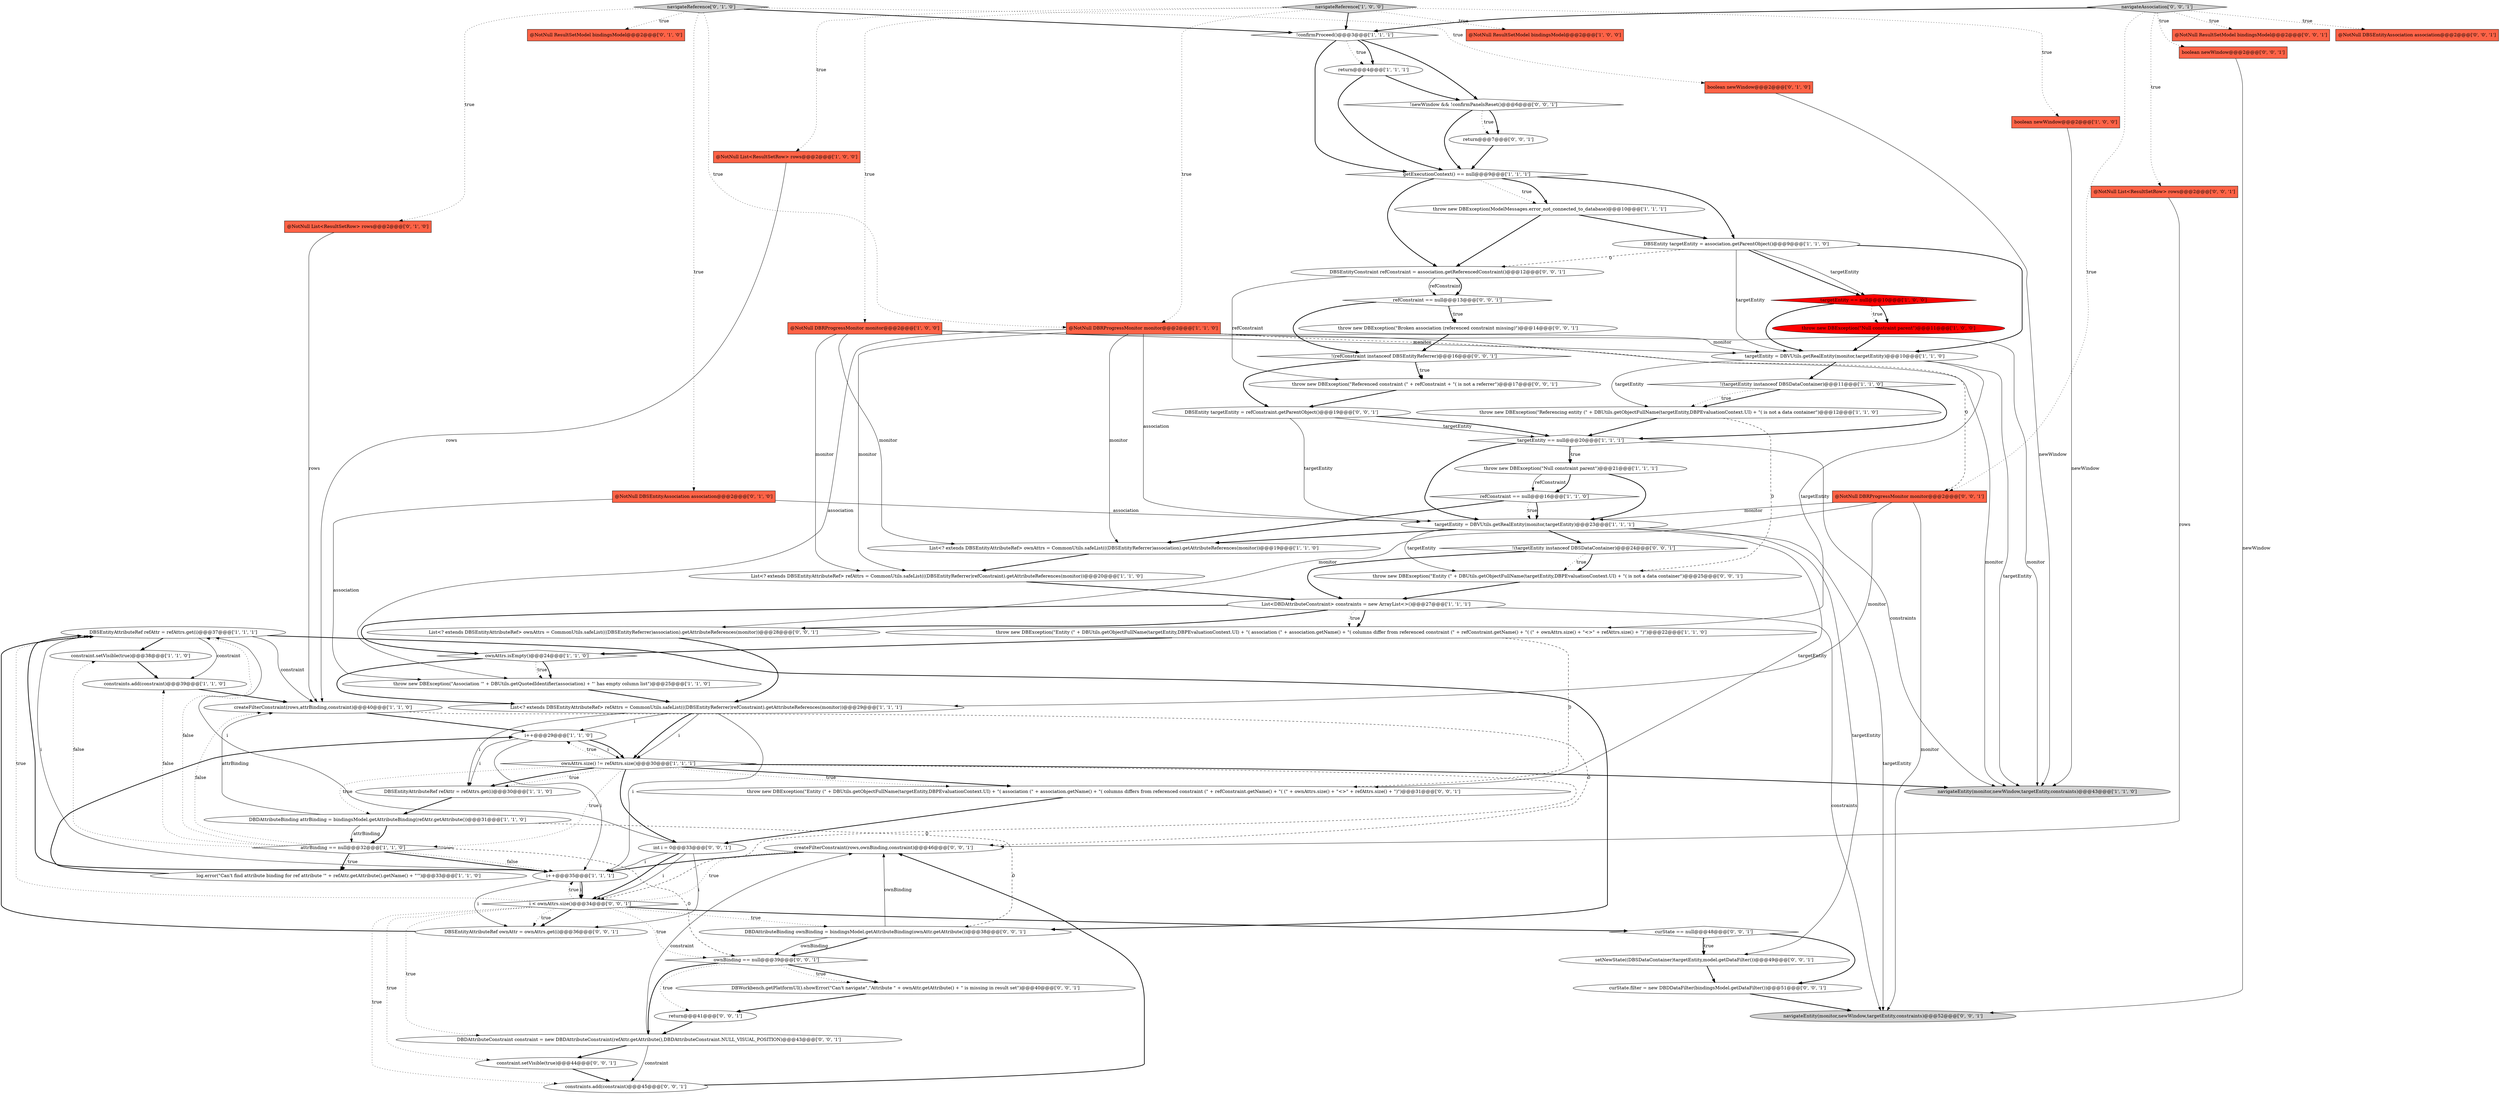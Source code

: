 digraph {
36 [style = filled, label = "DBSEntityAttributeRef refAttr = refAttrs.get(i)@@@37@@@['1', '1', '1']", fillcolor = white, shape = ellipse image = "AAA0AAABBB1BBB"];
22 [style = filled, label = "DBSEntityAttributeRef refAttr = refAttrs.get(i)@@@30@@@['1', '1', '0']", fillcolor = white, shape = ellipse image = "AAA0AAABBB1BBB"];
39 [style = filled, label = "navigateReference['0', '1', '0']", fillcolor = lightgray, shape = diamond image = "AAA0AAABBB2BBB"];
69 [style = filled, label = "createFilterConstraint(rows,ownBinding,constraint)@@@46@@@['0', '0', '1']", fillcolor = white, shape = ellipse image = "AAA0AAABBB3BBB"];
15 [style = filled, label = "navigateEntity(monitor,newWindow,targetEntity,constraints)@@@43@@@['1', '1', '0']", fillcolor = lightgray, shape = ellipse image = "AAA0AAABBB1BBB"];
27 [style = filled, label = "DBDAttributeBinding attrBinding = bindingsModel.getAttributeBinding(refAttr.getAttribute())@@@31@@@['1', '1', '0']", fillcolor = white, shape = ellipse image = "AAA0AAABBB1BBB"];
32 [style = filled, label = "refConstraint == null@@@16@@@['1', '1', '0']", fillcolor = white, shape = diamond image = "AAA0AAABBB1BBB"];
30 [style = filled, label = "!confirmProceed()@@@3@@@['1', '1', '1']", fillcolor = white, shape = diamond image = "AAA0AAABBB1BBB"];
57 [style = filled, label = "@NotNull List<ResultSetRow> rows@@@2@@@['0', '0', '1']", fillcolor = tomato, shape = box image = "AAA0AAABBB3BBB"];
73 [style = filled, label = "navigateEntity(monitor,newWindow,targetEntity,constraints)@@@52@@@['0', '0', '1']", fillcolor = lightgray, shape = ellipse image = "AAA0AAABBB3BBB"];
25 [style = filled, label = "attrBinding == null@@@32@@@['1', '1', '0']", fillcolor = white, shape = diamond image = "AAA0AAABBB1BBB"];
45 [style = filled, label = "setNewState((DBSDataContainer)targetEntity,model.getDataFilter())@@@49@@@['0', '0', '1']", fillcolor = white, shape = ellipse image = "AAA0AAABBB3BBB"];
42 [style = filled, label = "boolean newWindow@@@2@@@['0', '1', '0']", fillcolor = tomato, shape = box image = "AAA0AAABBB2BBB"];
52 [style = filled, label = "curState == null@@@48@@@['0', '0', '1']", fillcolor = white, shape = diamond image = "AAA0AAABBB3BBB"];
55 [style = filled, label = "!(targetEntity instanceof DBSDataContainer)@@@24@@@['0', '0', '1']", fillcolor = white, shape = diamond image = "AAA0AAABBB3BBB"];
56 [style = filled, label = "DBDAttributeConstraint constraint = new DBDAttributeConstraint(refAttr.getAttribute(),DBDAttributeConstraint.NULL_VISUAL_POSITION)@@@43@@@['0', '0', '1']", fillcolor = white, shape = ellipse image = "AAA0AAABBB3BBB"];
37 [style = filled, label = "DBSEntity targetEntity = association.getParentObject()@@@9@@@['1', '1', '0']", fillcolor = white, shape = ellipse image = "AAA0AAABBB1BBB"];
23 [style = filled, label = "@NotNull DBRProgressMonitor monitor@@@2@@@['1', '1', '0']", fillcolor = tomato, shape = box image = "AAA0AAABBB1BBB"];
26 [style = filled, label = "constraint.setVisible(true)@@@38@@@['1', '1', '0']", fillcolor = white, shape = ellipse image = "AAA0AAABBB1BBB"];
43 [style = filled, label = "@NotNull DBSEntityAssociation association@@@2@@@['0', '1', '0']", fillcolor = tomato, shape = box image = "AAA0AAABBB2BBB"];
47 [style = filled, label = "return@@@7@@@['0', '0', '1']", fillcolor = white, shape = ellipse image = "AAA0AAABBB3BBB"];
65 [style = filled, label = "curState.filter = new DBDDataFilter(bindingsModel.getDataFilter())@@@51@@@['0', '0', '1']", fillcolor = white, shape = ellipse image = "AAA0AAABBB3BBB"];
3 [style = filled, label = "constraints.add(constraint)@@@39@@@['1', '1', '0']", fillcolor = white, shape = ellipse image = "AAA0AAABBB1BBB"];
60 [style = filled, label = "boolean newWindow@@@2@@@['0', '0', '1']", fillcolor = tomato, shape = box image = "AAA0AAABBB3BBB"];
29 [style = filled, label = "ownAttrs.isEmpty()@@@24@@@['1', '1', '0']", fillcolor = white, shape = diamond image = "AAA0AAABBB1BBB"];
62 [style = filled, label = "!(refConstraint instanceof DBSEntityReferrer)@@@16@@@['0', '0', '1']", fillcolor = white, shape = diamond image = "AAA0AAABBB3BBB"];
10 [style = filled, label = "List<? extends DBSEntityAttributeRef> refAttrs = CommonUtils.safeList(((DBSEntityReferrer)refConstraint).getAttributeReferences(monitor))@@@20@@@['1', '1', '0']", fillcolor = white, shape = ellipse image = "AAA0AAABBB1BBB"];
70 [style = filled, label = "@NotNull ResultSetModel bindingsModel@@@2@@@['0', '0', '1']", fillcolor = tomato, shape = box image = "AAA0AAABBB3BBB"];
67 [style = filled, label = "return@@@41@@@['0', '0', '1']", fillcolor = white, shape = ellipse image = "AAA0AAABBB3BBB"];
54 [style = filled, label = "throw new DBException(\"Broken association (referenced constraint missing)\")@@@14@@@['0', '0', '1']", fillcolor = white, shape = ellipse image = "AAA0AAABBB3BBB"];
63 [style = filled, label = "DBWorkbench.getPlatformUI().showError(\"Can't navigate\",\"Attribute \" + ownAttr.getAttribute() + \" is missing in result set\")@@@40@@@['0', '0', '1']", fillcolor = white, shape = ellipse image = "AAA0AAABBB3BBB"];
46 [style = filled, label = "ownBinding == null@@@39@@@['0', '0', '1']", fillcolor = white, shape = diamond image = "AAA0AAABBB3BBB"];
72 [style = filled, label = "constraints.add(constraint)@@@45@@@['0', '0', '1']", fillcolor = white, shape = ellipse image = "AAA0AAABBB3BBB"];
38 [style = filled, label = "targetEntity == null@@@10@@@['1', '0', '0']", fillcolor = red, shape = diamond image = "AAA1AAABBB1BBB"];
40 [style = filled, label = "@NotNull ResultSetModel bindingsModel@@@2@@@['0', '1', '0']", fillcolor = tomato, shape = box image = "AAA0AAABBB2BBB"];
12 [style = filled, label = "throw new DBException(\"Null constraint parent\")@@@21@@@['1', '1', '1']", fillcolor = white, shape = ellipse image = "AAA0AAABBB1BBB"];
28 [style = filled, label = "targetEntity == null@@@20@@@['1', '1', '1']", fillcolor = white, shape = diamond image = "AAA0AAABBB1BBB"];
7 [style = filled, label = "throw new DBException(\"Association '\" + DBUtils.getQuotedIdentifier(association) + \"' has empty column list\")@@@25@@@['1', '1', '0']", fillcolor = white, shape = ellipse image = "AAA0AAABBB1BBB"];
16 [style = filled, label = "return@@@4@@@['1', '1', '1']", fillcolor = white, shape = ellipse image = "AAA0AAABBB1BBB"];
4 [style = filled, label = "createFilterConstraint(rows,attrBinding,constraint)@@@40@@@['1', '1', '0']", fillcolor = white, shape = ellipse image = "AAA0AAABBB1BBB"];
76 [style = filled, label = "refConstraint == null@@@13@@@['0', '0', '1']", fillcolor = white, shape = diamond image = "AAA0AAABBB3BBB"];
53 [style = filled, label = "DBSEntity targetEntity = refConstraint.getParentObject()@@@19@@@['0', '0', '1']", fillcolor = white, shape = ellipse image = "AAA0AAABBB3BBB"];
8 [style = filled, label = "boolean newWindow@@@2@@@['1', '0', '0']", fillcolor = tomato, shape = box image = "AAA0AAABBB1BBB"];
19 [style = filled, label = "List<? extends DBSEntityAttributeRef> ownAttrs = CommonUtils.safeList(((DBSEntityReferrer)association).getAttributeReferences(monitor))@@@19@@@['1', '1', '0']", fillcolor = white, shape = ellipse image = "AAA0AAABBB1BBB"];
49 [style = filled, label = "navigateAssociation['0', '0', '1']", fillcolor = lightgray, shape = diamond image = "AAA0AAABBB3BBB"];
51 [style = filled, label = "throw new DBException(\"Entity (\" + DBUtils.getObjectFullName(targetEntity,DBPEvaluationContext.UI) + \"( association (\" + association.getName() + \"( columns differs from referenced constraint (\" + refConstraint.getName() + \"( (\" + ownAttrs.size() + \"<>\" + refAttrs.size() + \")\")@@@31@@@['0', '0', '1']", fillcolor = white, shape = ellipse image = "AAA0AAABBB3BBB"];
58 [style = filled, label = "throw new DBException(\"Entity (\" + DBUtils.getObjectFullName(targetEntity,DBPEvaluationContext.UI) + \"( is not a data container\")@@@25@@@['0', '0', '1']", fillcolor = white, shape = ellipse image = "AAA0AAABBB3BBB"];
6 [style = filled, label = "getExecutionContext() == null@@@9@@@['1', '1', '1']", fillcolor = white, shape = diamond image = "AAA0AAABBB1BBB"];
20 [style = filled, label = "targetEntity = DBVUtils.getRealEntity(monitor,targetEntity)@@@10@@@['1', '1', '0']", fillcolor = white, shape = ellipse image = "AAA0AAABBB1BBB"];
68 [style = filled, label = "List<? extends DBSEntityAttributeRef> ownAttrs = CommonUtils.safeList(((DBSEntityReferrer)association).getAttributeReferences(monitor))@@@28@@@['0', '0', '1']", fillcolor = white, shape = ellipse image = "AAA0AAABBB3BBB"];
41 [style = filled, label = "@NotNull List<ResultSetRow> rows@@@2@@@['0', '1', '0']", fillcolor = tomato, shape = box image = "AAA0AAABBB2BBB"];
18 [style = filled, label = "throw new DBException(\"Referencing entity (\" + DBUtils.getObjectFullName(targetEntity,DBPEvaluationContext.UI) + \"( is not a data container\")@@@12@@@['1', '1', '0']", fillcolor = white, shape = ellipse image = "AAA0AAABBB1BBB"];
64 [style = filled, label = "DBSEntityAttributeRef ownAttr = ownAttrs.get(i)@@@36@@@['0', '0', '1']", fillcolor = white, shape = ellipse image = "AAA0AAABBB3BBB"];
44 [style = filled, label = "@NotNull DBSEntityAssociation association@@@2@@@['0', '0', '1']", fillcolor = tomato, shape = box image = "AAA0AAABBB3BBB"];
59 [style = filled, label = "throw new DBException(\"Referenced constraint (\" + refConstraint + \"( is not a referrer\")@@@17@@@['0', '0', '1']", fillcolor = white, shape = ellipse image = "AAA0AAABBB3BBB"];
14 [style = filled, label = "List<? extends DBSEntityAttributeRef> refAttrs = CommonUtils.safeList(((DBSEntityReferrer)refConstraint).getAttributeReferences(monitor))@@@29@@@['1', '1', '1']", fillcolor = white, shape = ellipse image = "AAA0AAABBB1BBB"];
9 [style = filled, label = "!(targetEntity instanceof DBSDataContainer)@@@11@@@['1', '1', '0']", fillcolor = white, shape = diamond image = "AAA0AAABBB1BBB"];
50 [style = filled, label = "!newWindow && !confirmPanelsReset()@@@6@@@['0', '0', '1']", fillcolor = white, shape = diamond image = "AAA0AAABBB3BBB"];
21 [style = filled, label = "@NotNull List<ResultSetRow> rows@@@2@@@['1', '0', '0']", fillcolor = tomato, shape = box image = "AAA0AAABBB1BBB"];
13 [style = filled, label = "throw new DBException(\"Entity (\" + DBUtils.getObjectFullName(targetEntity,DBPEvaluationContext.UI) + \"( association (\" + association.getName() + \"( columns differ from referenced constraint (\" + refConstraint.getName() + \"( (\" + ownAttrs.size() + \"<>\" + refAttrs.size() + \")\")@@@22@@@['1', '1', '0']", fillcolor = white, shape = ellipse image = "AAA0AAABBB1BBB"];
33 [style = filled, label = "i++@@@29@@@['1', '1', '0']", fillcolor = white, shape = ellipse image = "AAA0AAABBB1BBB"];
5 [style = filled, label = "@NotNull DBRProgressMonitor monitor@@@2@@@['1', '0', '0']", fillcolor = tomato, shape = box image = "AAA0AAABBB1BBB"];
31 [style = filled, label = "log.error(\"Can't find attribute binding for ref attribute '\" + refAttr.getAttribute().getName() + \"'\")@@@33@@@['1', '1', '0']", fillcolor = white, shape = ellipse image = "AAA0AAABBB1BBB"];
11 [style = filled, label = "@NotNull ResultSetModel bindingsModel@@@2@@@['1', '0', '0']", fillcolor = tomato, shape = box image = "AAA0AAABBB1BBB"];
48 [style = filled, label = "constraint.setVisible(true)@@@44@@@['0', '0', '1']", fillcolor = white, shape = ellipse image = "AAA0AAABBB3BBB"];
61 [style = filled, label = "i < ownAttrs.size()@@@34@@@['0', '0', '1']", fillcolor = white, shape = diamond image = "AAA0AAABBB3BBB"];
66 [style = filled, label = "DBSEntityConstraint refConstraint = association.getReferencedConstraint()@@@12@@@['0', '0', '1']", fillcolor = white, shape = ellipse image = "AAA0AAABBB3BBB"];
35 [style = filled, label = "throw new DBException(\"Null constraint parent\")@@@11@@@['1', '0', '0']", fillcolor = red, shape = ellipse image = "AAA1AAABBB1BBB"];
74 [style = filled, label = "int i = 0@@@33@@@['0', '0', '1']", fillcolor = white, shape = ellipse image = "AAA0AAABBB3BBB"];
1 [style = filled, label = "ownAttrs.size() != refAttrs.size()@@@30@@@['1', '1', '1']", fillcolor = white, shape = diamond image = "AAA0AAABBB1BBB"];
0 [style = filled, label = "throw new DBException(ModelMessages.error_not_connected_to_database)@@@10@@@['1', '1', '1']", fillcolor = white, shape = ellipse image = "AAA0AAABBB1BBB"];
75 [style = filled, label = "@NotNull DBRProgressMonitor monitor@@@2@@@['0', '0', '1']", fillcolor = tomato, shape = box image = "AAA0AAABBB3BBB"];
24 [style = filled, label = "targetEntity = DBVUtils.getRealEntity(monitor,targetEntity)@@@23@@@['1', '1', '1']", fillcolor = white, shape = ellipse image = "AAA0AAABBB1BBB"];
2 [style = filled, label = "List<DBDAttributeConstraint> constraints = new ArrayList<>()@@@27@@@['1', '1', '1']", fillcolor = white, shape = ellipse image = "AAA0AAABBB1BBB"];
17 [style = filled, label = "navigateReference['1', '0', '0']", fillcolor = lightgray, shape = diamond image = "AAA0AAABBB1BBB"];
71 [style = filled, label = "DBDAttributeBinding ownBinding = bindingsModel.getAttributeBinding(ownAttr.getAttribute())@@@38@@@['0', '0', '1']", fillcolor = white, shape = ellipse image = "AAA0AAABBB3BBB"];
34 [style = filled, label = "i++@@@35@@@['1', '1', '1']", fillcolor = white, shape = ellipse image = "AAA0AAABBB1BBB"];
24->51 [style = solid, label="targetEntity"];
64->36 [style = bold, label=""];
34->61 [style = bold, label=""];
76->62 [style = bold, label=""];
51->74 [style = bold, label=""];
45->65 [style = bold, label=""];
25->34 [style = bold, label=""];
33->34 [style = solid, label="i"];
61->46 [style = dotted, label="true"];
20->9 [style = bold, label=""];
24->45 [style = solid, label="targetEntity"];
53->28 [style = solid, label="targetEntity"];
75->68 [style = solid, label="monitor"];
55->2 [style = bold, label=""];
23->75 [style = dashed, label="0"];
41->4 [style = solid, label="rows"];
61->36 [style = dotted, label="true"];
39->42 [style = dotted, label="true"];
49->60 [style = dotted, label="true"];
30->6 [style = bold, label=""];
3->4 [style = bold, label=""];
74->36 [style = solid, label="i"];
61->64 [style = bold, label=""];
25->31 [style = bold, label=""];
7->14 [style = bold, label=""];
17->8 [style = dotted, label="true"];
6->66 [style = bold, label=""];
76->54 [style = dotted, label="true"];
66->76 [style = solid, label="refConstraint"];
0->66 [style = bold, label=""];
62->53 [style = bold, label=""];
49->75 [style = dotted, label="true"];
37->38 [style = bold, label=""];
13->51 [style = dashed, label="0"];
48->72 [style = bold, label=""];
29->14 [style = bold, label=""];
24->73 [style = solid, label="targetEntity"];
34->64 [style = solid, label="i"];
6->0 [style = dotted, label="true"];
24->58 [style = solid, label="targetEntity"];
61->64 [style = dotted, label="true"];
36->4 [style = solid, label="constraint"];
27->25 [style = bold, label=""];
1->27 [style = dotted, label="true"];
43->24 [style = solid, label="association"];
37->66 [style = dashed, label="0"];
68->14 [style = bold, label=""];
47->6 [style = bold, label=""];
24->19 [style = bold, label=""];
32->24 [style = dotted, label="true"];
36->71 [style = bold, label=""];
65->73 [style = bold, label=""];
21->4 [style = solid, label="rows"];
35->20 [style = bold, label=""];
57->69 [style = solid, label="rows"];
24->55 [style = bold, label=""];
16->6 [style = bold, label=""];
1->22 [style = dotted, label="true"];
61->52 [style = bold, label=""];
71->69 [style = solid, label="ownBinding"];
52->65 [style = bold, label=""];
52->45 [style = bold, label=""];
5->20 [style = solid, label="monitor"];
54->62 [style = bold, label=""];
58->2 [style = bold, label=""];
23->7 [style = solid, label="association"];
71->46 [style = solid, label="ownBinding"];
39->43 [style = dotted, label="true"];
75->73 [style = solid, label="monitor"];
18->28 [style = bold, label=""];
61->48 [style = dotted, label="true"];
67->56 [style = bold, label=""];
17->23 [style = dotted, label="true"];
34->61 [style = solid, label="i"];
76->54 [style = bold, label=""];
25->34 [style = dotted, label="false"];
46->63 [style = bold, label=""];
33->22 [style = solid, label="i"];
1->33 [style = dotted, label="true"];
71->46 [style = bold, label=""];
14->22 [style = solid, label="i"];
52->45 [style = dotted, label="true"];
49->44 [style = dotted, label="true"];
25->26 [style = dotted, label="false"];
1->51 [style = bold, label=""];
31->33 [style = bold, label=""];
49->57 [style = dotted, label="true"];
34->36 [style = bold, label=""];
56->72 [style = solid, label="constraint"];
12->32 [style = solid, label="refConstraint"];
28->24 [style = bold, label=""];
56->48 [style = bold, label=""];
39->40 [style = dotted, label="true"];
1->51 [style = dotted, label="true"];
10->2 [style = bold, label=""];
74->61 [style = bold, label=""];
46->63 [style = dotted, label="true"];
23->15 [style = solid, label="monitor"];
60->73 [style = solid, label="newWindow"];
38->35 [style = bold, label=""];
17->21 [style = dotted, label="true"];
5->15 [style = solid, label="monitor"];
20->15 [style = solid, label="targetEntity"];
23->19 [style = solid, label="monitor"];
1->74 [style = bold, label=""];
27->25 [style = solid, label="attrBinding"];
28->15 [style = solid, label="constraints"];
61->71 [style = dotted, label="true"];
38->20 [style = bold, label=""];
46->56 [style = bold, label=""];
62->59 [style = dotted, label="true"];
55->58 [style = dotted, label="true"];
72->69 [style = bold, label=""];
25->31 [style = dotted, label="true"];
26->3 [style = bold, label=""];
61->56 [style = dotted, label="true"];
20->13 [style = solid, label="targetEntity"];
4->69 [style = dashed, label="0"];
27->4 [style = solid, label="attrBinding"];
29->7 [style = dotted, label="true"];
12->32 [style = bold, label=""];
19->10 [style = bold, label=""];
8->15 [style = solid, label="newWindow"];
32->19 [style = bold, label=""];
28->12 [style = bold, label=""];
23->20 [style = solid, label="monitor"];
4->33 [style = bold, label=""];
61->72 [style = dotted, label="true"];
12->24 [style = bold, label=""];
14->34 [style = solid, label="i"];
43->7 [style = solid, label="association"];
66->76 [style = bold, label=""];
49->70 [style = dotted, label="true"];
30->50 [style = bold, label=""];
25->4 [style = dotted, label="false"];
27->71 [style = dashed, label="0"];
16->50 [style = bold, label=""];
59->53 [style = bold, label=""];
6->37 [style = bold, label=""];
9->28 [style = bold, label=""];
39->23 [style = dotted, label="true"];
9->18 [style = bold, label=""];
14->33 [style = solid, label="i"];
33->1 [style = solid, label="i"];
49->30 [style = bold, label=""];
63->67 [style = bold, label=""];
1->61 [style = dashed, label="0"];
25->46 [style = dashed, label="0"];
20->18 [style = solid, label="targetEntity"];
53->28 [style = bold, label=""];
5->19 [style = solid, label="monitor"];
42->15 [style = solid, label="newWindow"];
5->10 [style = solid, label="monitor"];
28->12 [style = dotted, label="true"];
17->11 [style = dotted, label="true"];
62->59 [style = bold, label=""];
23->24 [style = solid, label="association"];
1->25 [style = dotted, label="true"];
50->6 [style = bold, label=""];
36->3 [style = solid, label="constraint"];
66->59 [style = solid, label="refConstraint"];
0->37 [style = bold, label=""];
1->15 [style = bold, label=""];
34->36 [style = solid, label="i"];
25->36 [style = dotted, label="false"];
37->20 [style = bold, label=""];
56->69 [style = solid, label="constraint"];
17->30 [style = bold, label=""];
6->0 [style = bold, label=""];
33->1 [style = bold, label=""];
36->26 [style = bold, label=""];
37->38 [style = solid, label="targetEntity"];
75->14 [style = solid, label="monitor"];
50->47 [style = dotted, label="true"];
61->34 [style = dotted, label="true"];
61->69 [style = dotted, label="true"];
14->1 [style = bold, label=""];
2->13 [style = bold, label=""];
1->22 [style = bold, label=""];
39->30 [style = bold, label=""];
75->24 [style = solid, label="monitor"];
13->29 [style = bold, label=""];
46->67 [style = dotted, label="true"];
37->20 [style = solid, label="targetEntity"];
30->16 [style = dotted, label="true"];
22->27 [style = bold, label=""];
23->10 [style = solid, label="monitor"];
53->24 [style = solid, label="targetEntity"];
38->35 [style = dotted, label="true"];
74->64 [style = solid, label="i"];
50->47 [style = bold, label=""];
39->41 [style = dotted, label="true"];
2->73 [style = solid, label="constraints"];
14->1 [style = solid, label="i"];
74->61 [style = solid, label="i"];
9->18 [style = dotted, label="true"];
29->7 [style = bold, label=""];
25->3 [style = dotted, label="false"];
18->58 [style = dashed, label="0"];
74->34 [style = solid, label="i"];
30->16 [style = bold, label=""];
2->29 [style = bold, label=""];
32->24 [style = bold, label=""];
2->68 [style = bold, label=""];
55->58 [style = bold, label=""];
2->13 [style = dotted, label="true"];
69->34 [style = bold, label=""];
17->5 [style = dotted, label="true"];
}
